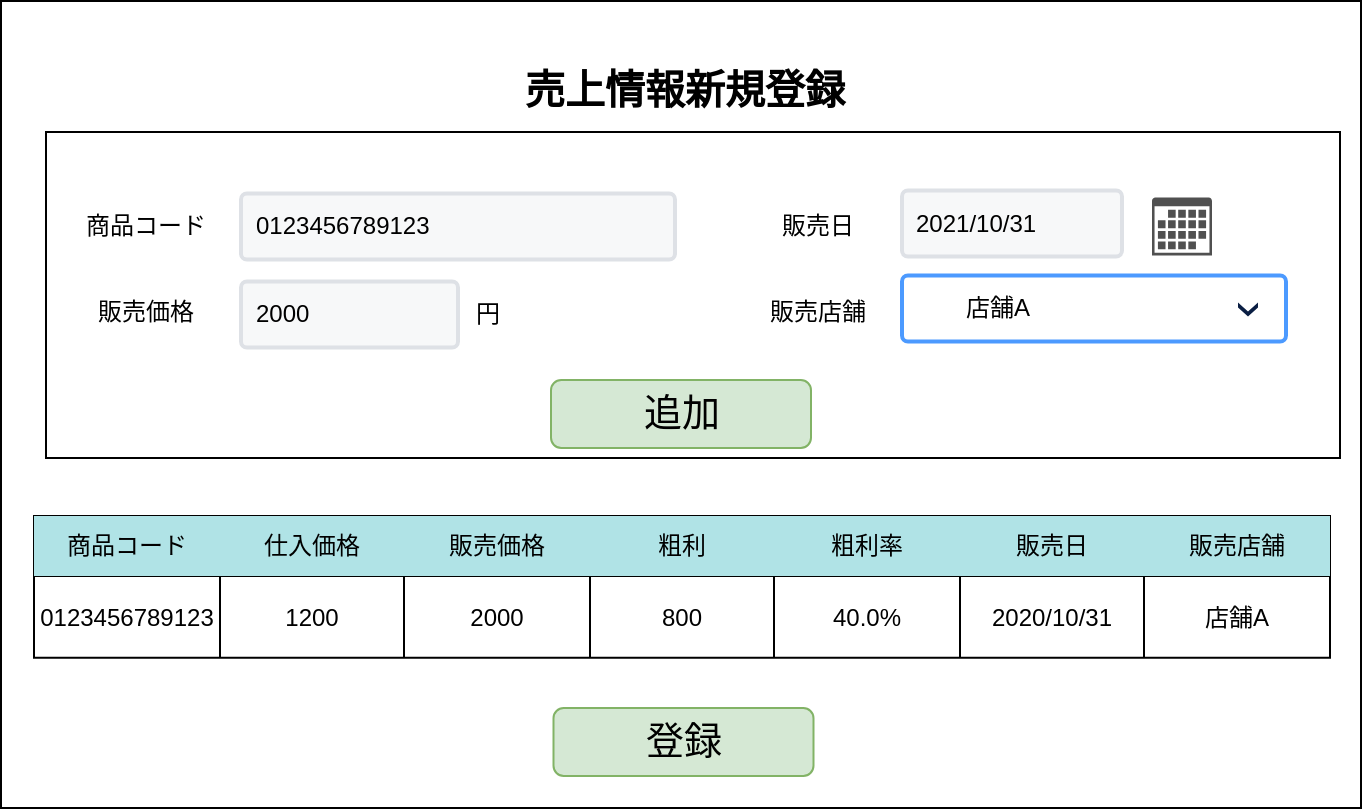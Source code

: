 <mxfile>
    <diagram id="n7_bwPcqILxWSMnLd_0h" name="ページ1">
        <mxGraphModel dx="814" dy="339" grid="1" gridSize="10" guides="1" tooltips="1" connect="1" arrows="1" fold="1" page="0" pageScale="1" pageWidth="827" pageHeight="1169" math="0" shadow="0">
            <root>
                <mxCell id="0"/>
                <mxCell id="1" style="locked=1;" parent="0"/>
                <mxCell id="2" value="" style="rounded=0;whiteSpace=wrap;html=1;" parent="1" vertex="1">
                    <mxGeometry x="22.5" y="36.5" width="680" height="403.5" as="geometry"/>
                </mxCell>
                <mxCell id="3" value="" style="rounded=0;whiteSpace=wrap;html=1;" parent="1" vertex="1">
                    <mxGeometry x="45" y="102" width="647" height="163" as="geometry"/>
                </mxCell>
                <mxCell id="4" value="売上情報新規登録" style="text;html=1;strokeColor=none;fillColor=none;align=center;verticalAlign=middle;whiteSpace=wrap;rounded=0;fontColor=default;fontStyle=1;fontSize=20;" parent="1" vertex="1">
                    <mxGeometry x="282.5" y="55" width="162.5" height="50" as="geometry"/>
                </mxCell>
                <mxCell id="5" value="&lt;span style=&quot;font-size: 19px&quot;&gt;登録&lt;/span&gt;" style="rounded=1;whiteSpace=wrap;html=1;align=center;labelBackgroundColor=none;fillColor=#d5e8d4;strokeColor=#82b366;" parent="1" vertex="1">
                    <mxGeometry x="298.75" y="390" width="130" height="34" as="geometry"/>
                </mxCell>
                <mxCell id="6" value="0123456789123" style="rounded=1;arcSize=9;fillColor=#F7F8F9;align=left;spacingLeft=5;strokeColor=#DEE1E6;html=1;strokeWidth=2;fontSize=12" parent="1" vertex="1">
                    <mxGeometry x="142.5" y="132.75" width="217" height="33" as="geometry"/>
                </mxCell>
                <mxCell id="7" value="商品コード" style="text;html=1;strokeColor=none;fillColor=none;align=center;verticalAlign=middle;whiteSpace=wrap;rounded=0;" parent="1" vertex="1">
                    <mxGeometry x="45" y="134.25" width="100" height="30" as="geometry"/>
                </mxCell>
                <mxCell id="8" value="2000" style="rounded=1;arcSize=9;fillColor=#F7F8F9;align=left;spacingLeft=5;strokeColor=#DEE1E6;html=1;strokeWidth=2;fontSize=12" parent="1" vertex="1">
                    <mxGeometry x="142.5" y="176.75" width="108.5" height="33" as="geometry"/>
                </mxCell>
                <mxCell id="9" value="販売価格" style="text;html=1;strokeColor=none;fillColor=none;align=center;verticalAlign=middle;whiteSpace=wrap;rounded=0;" parent="1" vertex="1">
                    <mxGeometry x="62" y="176.75" width="66" height="30" as="geometry"/>
                </mxCell>
                <mxCell id="10" value="円" style="text;html=1;strokeColor=none;fillColor=none;align=center;verticalAlign=middle;whiteSpace=wrap;rounded=0;" parent="1" vertex="1">
                    <mxGeometry x="251" y="178.25" width="30" height="30" as="geometry"/>
                </mxCell>
                <mxCell id="11" value="販売日" style="text;html=1;strokeColor=none;fillColor=none;align=center;verticalAlign=middle;whiteSpace=wrap;rounded=0;" parent="1" vertex="1">
                    <mxGeometry x="398" y="134.25" width="66" height="30" as="geometry"/>
                </mxCell>
                <mxCell id="12" value="2021/10/31" style="rounded=1;arcSize=9;fillColor=#F7F8F9;align=left;spacingLeft=5;strokeColor=#DEE1E6;html=1;strokeWidth=2;fontSize=12" parent="1" vertex="1">
                    <mxGeometry x="473" y="131.25" width="110" height="33" as="geometry"/>
                </mxCell>
                <mxCell id="13" value="" style="sketch=0;pointerEvents=1;shadow=0;dashed=0;html=1;strokeColor=none;fillColor=#505050;labelPosition=center;verticalLabelPosition=bottom;verticalAlign=top;outlineConnect=0;align=center;shape=mxgraph.office.concepts.calendar;" parent="1" vertex="1">
                    <mxGeometry x="598" y="134.75" width="30" height="29" as="geometry"/>
                </mxCell>
                <mxCell id="14" value="" style="shape=table;startSize=0;container=1;collapsible=0;childLayout=tableLayout;" parent="1" vertex="1">
                    <mxGeometry x="39" y="294" width="648" height="70.92" as="geometry"/>
                </mxCell>
                <mxCell id="15" value="" style="shape=partialRectangle;collapsible=0;dropTarget=0;pointerEvents=0;fillColor=none;top=0;left=0;bottom=0;right=0;points=[[0,0.5],[1,0.5]];portConstraint=eastwest;" parent="14" vertex="1">
                    <mxGeometry width="648" height="30" as="geometry"/>
                </mxCell>
                <mxCell id="16" value="商品コード" style="shape=partialRectangle;html=1;whiteSpace=wrap;connectable=0;overflow=hidden;fillColor=#b0e3e6;top=0;left=0;bottom=0;right=0;pointerEvents=1;strokeColor=#0e8088;" parent="15" vertex="1">
                    <mxGeometry width="93" height="30" as="geometry">
                        <mxRectangle width="93" height="30" as="alternateBounds"/>
                    </mxGeometry>
                </mxCell>
                <mxCell id="17" value="仕入価格" style="shape=partialRectangle;html=1;whiteSpace=wrap;connectable=0;overflow=hidden;fillColor=#b0e3e6;top=0;left=0;bottom=0;right=0;pointerEvents=1;strokeColor=#0e8088;" parent="15" vertex="1">
                    <mxGeometry x="93" width="92" height="30" as="geometry">
                        <mxRectangle width="92" height="30" as="alternateBounds"/>
                    </mxGeometry>
                </mxCell>
                <mxCell id="18" value="販売価格" style="shape=partialRectangle;html=1;whiteSpace=wrap;connectable=0;overflow=hidden;fillColor=#b0e3e6;top=0;left=0;bottom=0;right=0;pointerEvents=1;strokeColor=#0e8088;" parent="15" vertex="1">
                    <mxGeometry x="185" width="93" height="30" as="geometry">
                        <mxRectangle width="93" height="30" as="alternateBounds"/>
                    </mxGeometry>
                </mxCell>
                <mxCell id="19" value="粗利" style="shape=partialRectangle;html=1;whiteSpace=wrap;connectable=0;overflow=hidden;fillColor=#b0e3e6;top=0;left=0;bottom=0;right=0;pointerEvents=1;strokeColor=#0e8088;" parent="15" vertex="1">
                    <mxGeometry x="278" width="92" height="30" as="geometry">
                        <mxRectangle width="92" height="30" as="alternateBounds"/>
                    </mxGeometry>
                </mxCell>
                <mxCell id="20" value="粗利率" style="shape=partialRectangle;html=1;whiteSpace=wrap;connectable=0;overflow=hidden;fillColor=#b0e3e6;top=0;left=0;bottom=0;right=0;pointerEvents=1;strokeColor=#0e8088;" parent="15" vertex="1">
                    <mxGeometry x="370" width="93" height="30" as="geometry">
                        <mxRectangle width="93" height="30" as="alternateBounds"/>
                    </mxGeometry>
                </mxCell>
                <mxCell id="21" value="販売日" style="shape=partialRectangle;html=1;whiteSpace=wrap;connectable=0;overflow=hidden;fillColor=#b0e3e6;top=0;left=0;bottom=0;right=0;pointerEvents=1;strokeColor=#0e8088;" parent="15" vertex="1">
                    <mxGeometry x="463" width="92" height="30" as="geometry">
                        <mxRectangle width="92" height="30" as="alternateBounds"/>
                    </mxGeometry>
                </mxCell>
                <mxCell id="22" value="販売店舗" style="shape=partialRectangle;html=1;whiteSpace=wrap;connectable=0;overflow=hidden;fillColor=#b0e3e6;top=0;left=0;bottom=0;right=0;pointerEvents=1;strokeColor=#0e8088;" parent="15" vertex="1">
                    <mxGeometry x="555" width="93" height="30" as="geometry">
                        <mxRectangle width="93" height="30" as="alternateBounds"/>
                    </mxGeometry>
                </mxCell>
                <mxCell id="23" value="" style="shape=partialRectangle;collapsible=0;dropTarget=0;pointerEvents=0;fillColor=none;top=0;left=0;bottom=0;right=0;points=[[0,0.5],[1,0.5]];portConstraint=eastwest;" parent="14" vertex="1">
                    <mxGeometry y="30" width="648" height="41" as="geometry"/>
                </mxCell>
                <mxCell id="24" value="&lt;span style=&quot;text-align: left&quot;&gt;0123456789123&lt;/span&gt;" style="shape=partialRectangle;html=1;whiteSpace=wrap;connectable=0;overflow=hidden;fillColor=none;top=0;left=0;bottom=0;right=0;pointerEvents=1;" parent="23" vertex="1">
                    <mxGeometry width="93" height="41" as="geometry">
                        <mxRectangle width="93" height="41" as="alternateBounds"/>
                    </mxGeometry>
                </mxCell>
                <mxCell id="25" value="1200" style="shape=partialRectangle;html=1;whiteSpace=wrap;connectable=0;overflow=hidden;fillColor=none;top=0;left=0;bottom=0;right=0;pointerEvents=1;" parent="23" vertex="1">
                    <mxGeometry x="93" width="92" height="41" as="geometry">
                        <mxRectangle width="92" height="41" as="alternateBounds"/>
                    </mxGeometry>
                </mxCell>
                <mxCell id="26" value="2000" style="shape=partialRectangle;html=1;whiteSpace=wrap;connectable=0;overflow=hidden;fillColor=none;top=0;left=0;bottom=0;right=0;pointerEvents=1;" parent="23" vertex="1">
                    <mxGeometry x="185" width="93" height="41" as="geometry">
                        <mxRectangle width="93" height="41" as="alternateBounds"/>
                    </mxGeometry>
                </mxCell>
                <mxCell id="27" value="800" style="shape=partialRectangle;html=1;whiteSpace=wrap;connectable=0;overflow=hidden;fillColor=none;top=0;left=0;bottom=0;right=0;pointerEvents=1;" parent="23" vertex="1">
                    <mxGeometry x="278" width="92" height="41" as="geometry">
                        <mxRectangle width="92" height="41" as="alternateBounds"/>
                    </mxGeometry>
                </mxCell>
                <mxCell id="28" value="40.0%" style="shape=partialRectangle;html=1;whiteSpace=wrap;connectable=0;overflow=hidden;fillColor=none;top=0;left=0;bottom=0;right=0;pointerEvents=1;" parent="23" vertex="1">
                    <mxGeometry x="370" width="93" height="41" as="geometry">
                        <mxRectangle width="93" height="41" as="alternateBounds"/>
                    </mxGeometry>
                </mxCell>
                <mxCell id="29" value="2020/10/31" style="shape=partialRectangle;html=1;whiteSpace=wrap;connectable=0;overflow=hidden;fillColor=none;top=0;left=0;bottom=0;right=0;pointerEvents=1;" parent="23" vertex="1">
                    <mxGeometry x="463" width="92" height="41" as="geometry">
                        <mxRectangle width="92" height="41" as="alternateBounds"/>
                    </mxGeometry>
                </mxCell>
                <mxCell id="30" value="店舗A" style="shape=partialRectangle;html=1;whiteSpace=wrap;connectable=0;overflow=hidden;fillColor=none;top=0;left=0;bottom=0;right=0;pointerEvents=1;" parent="23" vertex="1">
                    <mxGeometry x="555" width="93" height="41" as="geometry">
                        <mxRectangle width="93" height="41" as="alternateBounds"/>
                    </mxGeometry>
                </mxCell>
                <mxCell id="31" value="&lt;span style=&quot;font-size: 19px&quot;&gt;追加&lt;/span&gt;" style="rounded=1;whiteSpace=wrap;html=1;align=center;labelBackgroundColor=none;fillColor=#d5e8d4;strokeColor=#82b366;" parent="1" vertex="1">
                    <mxGeometry x="297.5" y="226" width="130" height="34" as="geometry"/>
                </mxCell>
                <mxCell id="32" value="店舗A" style="rounded=1;arcSize=9;fillColor=#ffffff;strokeColor=#4C9AFF;html=1;strokeWidth=2;spacingLeft=30;fontColor=#000000;align=left" parent="1" vertex="1">
                    <mxGeometry x="473" y="173.75" width="192" height="33" as="geometry"/>
                </mxCell>
                <mxCell id="33" value="" style="shape=step;whiteSpace=wrap;html=1;rounded=0;strokeColor=none;strokeWidth=2;fillColor=#0A1E43;gradientColor=none;fontFamily=Verdana;fontSize=14;fontColor=#000000;align=left;direction=south;size=0.65;" parent="32" vertex="1">
                    <mxGeometry x="1" y="0.5" width="10" height="7" relative="1" as="geometry">
                        <mxPoint x="-24" y="-3" as="offset"/>
                    </mxGeometry>
                </mxCell>
                <mxCell id="34" value="販売店舗" style="text;html=1;strokeColor=none;fillColor=none;align=center;verticalAlign=middle;whiteSpace=wrap;rounded=0;" parent="1" vertex="1">
                    <mxGeometry x="398" y="176.75" width="66" height="30" as="geometry"/>
                </mxCell>
                <mxCell id="35" value="名称未設定レイヤ" style="" parent="0"/>
            </root>
        </mxGraphModel>
    </diagram>
</mxfile>